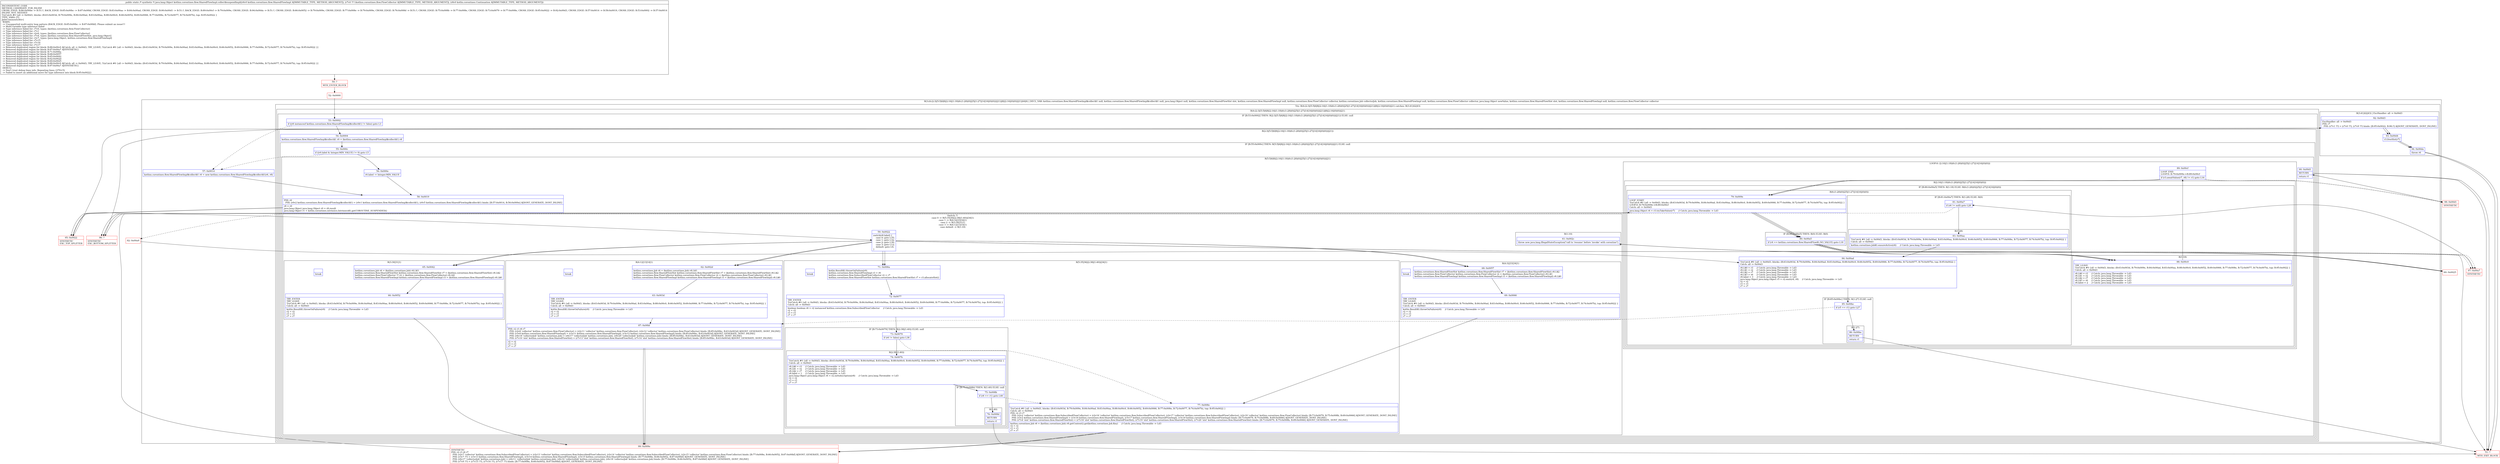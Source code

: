 digraph "CFG forkotlinx.coroutines.flow.SharedFlowImpl.collect$suspendImpl(Lkotlinx\/coroutines\/flow\/SharedFlowImpl;Lkotlinx\/coroutines\/flow\/FlowCollector;Lkotlin\/coroutines\/Continuation;)Ljava\/lang\/Object;" {
subgraph cluster_Region_1499073288 {
label = "R(3:(4:(2:3|(5:5|6|8|(2:16|(1:18)(6:(1:28)(0)|25|(1:27)|14|16|(0)(0)))|21))|8|(2:16|(0)(0))|21)|44|6) | DECL_VAR: kotlinx.coroutines.flow.SharedFlowImpl$collect$1 null, kotlinx.coroutines.flow.SharedFlowImpl$collect$1 null, java.lang.Object null, kotlinx.coroutines.flow.SharedFlowSlot slot, kotlinx.coroutines.flow.SharedFlowImpl null, kotlinx.coroutines.flow.FlowCollector collector, kotlinx.coroutines.Job collectorJob, kotlinx.coroutines.flow.SharedFlowImpl null, kotlinx.coroutines.flow.FlowCollector collector, java.lang.Object newValue, kotlinx.coroutines.flow.SharedFlowSlot slot, kotlinx.coroutines.flow.SharedFlowImpl null, kotlinx.coroutines.flow.FlowCollector collector\l";
node [shape=record,color=blue];
subgraph cluster_TryCatchRegion_766933917 {
label = "Try: R(4:(2:3|(5:5|6|8|(2:16|(1:18)(6:(1:28)(0)|25|(1:27)|14|16|(0)(0)))|21))|8|(2:16|(0)(0))|21) catches: R(3:41|42|43)";
node [shape=record,color=blue];
subgraph cluster_Region_1324166259 {
label = "R(4:(2:3|(5:5|6|8|(2:16|(1:18)(6:(1:28)(0)|25|(1:27)|14|16|(0)(0)))|21))|8|(2:16|(0)(0))|21)";
node [shape=record,color=blue];
subgraph cluster_IfRegion_619232871 {
label = "IF [B:53:0x0002] THEN: R(2:3|(5:5|6|8|(2:16|(1:18)(6:(1:28)(0)|25|(1:27)|14|16|(0)(0)))|21)) ELSE: null";
node [shape=record,color=blue];
Node_53 [shape=record,label="{53\:\ 0x0002|if ((r8 instanceof kotlinx.coroutines.flow.SharedFlowImpl$collect$1) != false) goto L3\l}"];
subgraph cluster_Region_177252575 {
label = "R(2:3|(5:5|6|8|(2:16|(1:18)(6:(1:28)(0)|25|(1:27)|14|16|(0)(0)))|21))";
node [shape=record,color=blue];
Node_54 [shape=record,label="{54\:\ 0x0004|kotlinx.coroutines.flow.SharedFlowImpl$collect$1 r0 = (kotlinx.coroutines.flow.SharedFlowImpl$collect$1) r8\l}"];
subgraph cluster_IfRegion_702301277 {
label = "IF [B:55:0x000c] THEN: R(5:5|6|8|(2:16|(1:18)(6:(1:28)(0)|25|(1:27)|14|16|(0)(0)))|21) ELSE: null";
node [shape=record,color=blue];
Node_55 [shape=record,label="{55\:\ 0x000c|if ((r0.label & Integer.MIN_VALUE) != 0) goto L5\l}"];
subgraph cluster_Region_1806704656 {
label = "R(5:5|6|8|(2:16|(1:18)(6:(1:28)(0)|25|(1:27)|14|16|(0)(0)))|21)";
node [shape=record,color=blue];
Node_56 [shape=record,label="{56\:\ 0x000e|r0.label \-= Integer.MIN_VALUE\l}"];
Node_58 [shape=record,label="{58\:\ 0x0019|PHI: r0 \l  PHI: (r0v2 kotlinx.coroutines.flow.SharedFlowImpl$collect$1) = (r0v1 kotlinx.coroutines.flow.SharedFlowImpl$collect$1), (r0v5 kotlinx.coroutines.flow.SharedFlowImpl$collect$1) binds: [B:57:0x0014, B:56:0x000e] A[DONT_GENERATE, DONT_INLINE]\l|r8 = r0\ljava.lang.Object java.lang.Object r0 = r8.result\ljava.lang.Object r1 = kotlin.coroutines.intrinsics.IntrinsicsKt.getCOROUTINE_SUSPENDED()\l}"];
subgraph cluster_SwitchRegion_1964046130 {
label = "Switch: 5
 case 0 -> R(5:35|36|(2:38|(1:40))|34|1)
 case 1 -> R(4:32|33|34|1)
 case 2 -> R(3:30|31|1)
 case 3 -> R(4:12|13|14|1)
 case default -> R(1:10)";
node [shape=record,color=blue];
Node_59 [shape=record,label="{59\:\ 0x0022|switch(r8.label) \{\l    case 0: goto L35;\l    case 1: goto L32;\l    case 2: goto L30;\l    case 3: goto L12;\l    default: goto L9;\l\}\l}"];
subgraph cluster_Region_1933715919 {
label = "R(5:35|36|(2:38|(1:40))|34|1)";
node [shape=record,color=blue];
Node_71 [shape=record,label="{71\:\ 0x006a|kotlin.ResultKt.throwOnFailure(r0)\lkotlinx.coroutines.flow.SharedFlowImpl r3 = r6\lkotlinx.coroutines.flow.SubscribedFlowCollector r2 = r7\lkotlinx.coroutines.flow.SharedFlowSlot kotlinx.coroutines.flow.SharedFlowSlot r7 = r3.allocateSlot()\l}"];
Node_72 [shape=record,label="{72\:\ 0x0077|TRY_ENTER\lTryCatch #0 \{all \-\> 0x00d3, blocks: (B:63:0x003d, B:79:0x009e, B:84:0x00ad, B:83:0x00aa, B:88:0x00c0, B:66:0x0052, B:69:0x0066, B:77:0x008e, B:72:0x0077, B:74:0x007b), top: B:95:0x0022 \}\lCatch: all \-\> 0x00d3\l|boolean boolean r6 = r2 instanceof kotlinx.coroutines.flow.SubscribedFlowCollector     \/\/ Catch: java.lang.Throwable \-\> Ld3\lr2 = r2\lr3 = r3\lr7 = r7\l}"];
subgraph cluster_IfRegion_536256074 {
label = "IF [B:73:0x0079] THEN: R(2:38|(1:40)) ELSE: null";
node [shape=record,color=blue];
Node_73 [shape=record,label="{73\:\ 0x0079|if (r6 != false) goto L38\l}"];
subgraph cluster_Region_2090574035 {
label = "R(2:38|(1:40))";
node [shape=record,color=blue];
Node_74 [shape=record,label="{74\:\ 0x007b|TryCatch #0 \{all \-\> 0x00d3, blocks: (B:63:0x003d, B:79:0x009e, B:84:0x00ad, B:83:0x00aa, B:88:0x00c0, B:66:0x0052, B:69:0x0066, B:77:0x008e, B:72:0x0077, B:74:0x007b), top: B:95:0x0022 \}\lCatch: all \-\> 0x00d3\l|r8.L$0 = r3     \/\/ Catch: java.lang.Throwable \-\> Ld3\lr8.L$1 = r2     \/\/ Catch: java.lang.Throwable \-\> Ld3\lr8.L$2 = r7     \/\/ Catch: java.lang.Throwable \-\> Ld3\lr8.label = 1     \/\/ Catch: java.lang.Throwable \-\> Ld3\ljava.lang.Object java.lang.Object r6 = r2.onSubscription(r8)     \/\/ Catch: java.lang.Throwable \-\> Ld3\lr2 = r2\lr3 = r3\lr7 = r7\l}"];
subgraph cluster_IfRegion_769665142 {
label = "IF [B:75:0x008b] THEN: R(1:40) ELSE: null";
node [shape=record,color=blue];
Node_75 [shape=record,label="{75\:\ 0x008b|if (r6 == r1) goto L40\l}"];
subgraph cluster_Region_1132615957 {
label = "R(1:40)";
node [shape=record,color=blue];
Node_76 [shape=record,label="{76\:\ 0x008d|RETURN\l|return r1\l}"];
}
}
}
}
Node_77 [shape=record,label="{77\:\ 0x008e|TryCatch #0 \{all \-\> 0x00d3, blocks: (B:63:0x003d, B:79:0x009e, B:84:0x00ad, B:83:0x00aa, B:88:0x00c0, B:66:0x0052, B:69:0x0066, B:77:0x008e, B:72:0x0077, B:74:0x007b), top: B:95:0x0022 \}\lCatch: all \-\> 0x00d3\lPHI: r2 r3 r7 \l  PHI: (r2v2 'collector' kotlinx.coroutines.flow.SubscribedFlowCollector) = (r2v16 'collector' kotlinx.coroutines.flow.SubscribedFlowCollector), (r2v17 'collector' kotlinx.coroutines.flow.SubscribedFlowCollector), (r2v18 'collector' kotlinx.coroutines.flow.FlowCollector) binds: [B:73:0x0079, B:75:0x008b, B:69:0x0066] A[DONT_GENERATE, DONT_INLINE]\l  PHI: (r3v2 kotlinx.coroutines.flow.SharedFlowImpl) = (r3v16 kotlinx.coroutines.flow.SharedFlowImpl), (r3v17 kotlinx.coroutines.flow.SharedFlowImpl), (r3v18 kotlinx.coroutines.flow.SharedFlowImpl) binds: [B:73:0x0079, B:75:0x008b, B:69:0x0066] A[DONT_GENERATE, DONT_INLINE]\l  PHI: (r7v4 'slot' kotlinx.coroutines.flow.SharedFlowSlot) = (r7v18 'slot' kotlinx.coroutines.flow.SharedFlowSlot), (r7v19 'slot' kotlinx.coroutines.flow.SharedFlowSlot), (r7v20 'slot' kotlinx.coroutines.flow.SharedFlowSlot) binds: [B:73:0x0079, B:75:0x008b, B:69:0x0066] A[DONT_GENERATE, DONT_INLINE]\l|kotlinx.coroutines.Job r6 = (kotlinx.coroutines.Job) r8.getContext().get(kotlinx.coroutines.Job.Key)     \/\/ Catch: java.lang.Throwable \-\> Ld3\lr2 = r2\lr3 = r3\lr7 = r7\l}"];
Node_InsnContainer_879335113 [shape=record,label="{|break\l}"];
}
subgraph cluster_Region_421017367 {
label = "R(4:32|33|34|1)";
node [shape=record,color=blue];
Node_68 [shape=record,label="{68\:\ 0x0057|kotlinx.coroutines.flow.SharedFlowSlot kotlinx.coroutines.flow.SharedFlowSlot r7 = (kotlinx.coroutines.flow.SharedFlowSlot) r8.L$2\lkotlinx.coroutines.flow.FlowCollector kotlinx.coroutines.flow.FlowCollector r2 = (kotlinx.coroutines.flow.FlowCollector) r8.L$1\lkotlinx.coroutines.flow.SharedFlowImpl kotlinx.coroutines.flow.SharedFlowImpl r3 = (kotlinx.coroutines.flow.SharedFlowImpl) r8.L$0\l}"];
Node_69 [shape=record,label="{69\:\ 0x0066|TRY_ENTER\lTRY_LEAVE\lTryCatch #0 \{all \-\> 0x00d3, blocks: (B:63:0x003d, B:79:0x009e, B:84:0x00ad, B:83:0x00aa, B:88:0x00c0, B:66:0x0052, B:69:0x0066, B:77:0x008e, B:72:0x0077, B:74:0x007b), top: B:95:0x0022 \}\lCatch: all \-\> 0x00d3\l|kotlin.ResultKt.throwOnFailure(r0)     \/\/ Catch: java.lang.Throwable \-\> Ld3\lr2 = r2\lr3 = r3\lr7 = r7\l}"];
Node_77 [shape=record,label="{77\:\ 0x008e|TryCatch #0 \{all \-\> 0x00d3, blocks: (B:63:0x003d, B:79:0x009e, B:84:0x00ad, B:83:0x00aa, B:88:0x00c0, B:66:0x0052, B:69:0x0066, B:77:0x008e, B:72:0x0077, B:74:0x007b), top: B:95:0x0022 \}\lCatch: all \-\> 0x00d3\lPHI: r2 r3 r7 \l  PHI: (r2v2 'collector' kotlinx.coroutines.flow.SubscribedFlowCollector) = (r2v16 'collector' kotlinx.coroutines.flow.SubscribedFlowCollector), (r2v17 'collector' kotlinx.coroutines.flow.SubscribedFlowCollector), (r2v18 'collector' kotlinx.coroutines.flow.FlowCollector) binds: [B:73:0x0079, B:75:0x008b, B:69:0x0066] A[DONT_GENERATE, DONT_INLINE]\l  PHI: (r3v2 kotlinx.coroutines.flow.SharedFlowImpl) = (r3v16 kotlinx.coroutines.flow.SharedFlowImpl), (r3v17 kotlinx.coroutines.flow.SharedFlowImpl), (r3v18 kotlinx.coroutines.flow.SharedFlowImpl) binds: [B:73:0x0079, B:75:0x008b, B:69:0x0066] A[DONT_GENERATE, DONT_INLINE]\l  PHI: (r7v4 'slot' kotlinx.coroutines.flow.SharedFlowSlot) = (r7v18 'slot' kotlinx.coroutines.flow.SharedFlowSlot), (r7v19 'slot' kotlinx.coroutines.flow.SharedFlowSlot), (r7v20 'slot' kotlinx.coroutines.flow.SharedFlowSlot) binds: [B:73:0x0079, B:75:0x008b, B:69:0x0066] A[DONT_GENERATE, DONT_INLINE]\l|kotlinx.coroutines.Job r6 = (kotlinx.coroutines.Job) r8.getContext().get(kotlinx.coroutines.Job.Key)     \/\/ Catch: java.lang.Throwable \-\> Ld3\lr2 = r2\lr3 = r3\lr7 = r7\l}"];
Node_InsnContainer_714959178 [shape=record,label="{|break\l}"];
}
subgraph cluster_Region_1808001633 {
label = "R(3:30|31|1)";
node [shape=record,color=blue];
Node_65 [shape=record,label="{65\:\ 0x0042|kotlinx.coroutines.Job r6 = (kotlinx.coroutines.Job) r8.L$3\lkotlinx.coroutines.flow.SharedFlowSlot kotlinx.coroutines.flow.SharedFlowSlot r7 = (kotlinx.coroutines.flow.SharedFlowSlot) r8.L$2\lkotlinx.coroutines.flow.FlowCollector ?? r2 = (kotlinx.coroutines.flow.FlowCollector) r8.L$1\lkotlinx.coroutines.flow.SharedFlowImpl kotlinx.coroutines.flow.SharedFlowImpl r3 = (kotlinx.coroutines.flow.SharedFlowImpl) r8.L$0\l}"];
Node_66 [shape=record,label="{66\:\ 0x0052|TRY_ENTER\lTRY_LEAVE\lTryCatch #0 \{all \-\> 0x00d3, blocks: (B:63:0x003d, B:79:0x009e, B:84:0x00ad, B:83:0x00aa, B:88:0x00c0, B:66:0x0052, B:69:0x0066, B:77:0x008e, B:72:0x0077, B:74:0x007b), top: B:95:0x0022 \}\lCatch: all \-\> 0x00d3\l|kotlin.ResultKt.throwOnFailure(r0)     \/\/ Catch: java.lang.Throwable \-\> Ld3\lr2 = r2\lr3 = r3\lr7 = r7\l}"];
Node_InsnContainer_1265099256 [shape=record,label="{|break\l}"];
}
subgraph cluster_Region_1258246898 {
label = "R(4:12|13|14|1)";
node [shape=record,color=blue];
Node_62 [shape=record,label="{62\:\ 0x002d|kotlinx.coroutines.Job r6 = (kotlinx.coroutines.Job) r8.L$3\lkotlinx.coroutines.flow.SharedFlowSlot kotlinx.coroutines.flow.SharedFlowSlot r7 = (kotlinx.coroutines.flow.SharedFlowSlot) r8.L$2\lkotlinx.coroutines.flow.FlowCollector kotlinx.coroutines.flow.FlowCollector r2 = (kotlinx.coroutines.flow.FlowCollector) r8.L$1\lkotlinx.coroutines.flow.SharedFlowImpl kotlinx.coroutines.flow.SharedFlowImpl r3 = (kotlinx.coroutines.flow.SharedFlowImpl) r8.L$0\l}"];
Node_63 [shape=record,label="{63\:\ 0x003d|TRY_ENTER\lTRY_LEAVE\lTryCatch #0 \{all \-\> 0x00d3, blocks: (B:63:0x003d, B:79:0x009e, B:84:0x00ad, B:83:0x00aa, B:88:0x00c0, B:66:0x0052, B:69:0x0066, B:77:0x008e, B:72:0x0077, B:74:0x007b), top: B:95:0x0022 \}\lCatch: all \-\> 0x00d3\l|kotlin.ResultKt.throwOnFailure(r0)     \/\/ Catch: java.lang.Throwable \-\> Ld3\lr2 = r2\lr3 = r3\lr7 = r7\l}"];
Node_87 [shape=record,label="{87\:\ 0x00bf|PHI: r2 r3 r6 r7 \l  PHI: (r2v8 'collector' kotlinx.coroutines.flow.FlowCollector) = (r2v11 'collector' kotlinx.coroutines.flow.FlowCollector), (r2v12 'collector' kotlinx.coroutines.flow.FlowCollector) binds: [B:85:0x00bc, B:63:0x003d] A[DONT_GENERATE, DONT_INLINE]\l  PHI: (r3v8 kotlinx.coroutines.flow.SharedFlowImpl) = (r3v11 kotlinx.coroutines.flow.SharedFlowImpl), (r3v12 kotlinx.coroutines.flow.SharedFlowImpl) binds: [B:85:0x00bc, B:63:0x003d] A[DONT_GENERATE, DONT_INLINE]\l  PHI: (r6v18 'collectorJob' kotlinx.coroutines.Job) = (r6v17 'collectorJob' kotlinx.coroutines.Job), (r6v20 'collectorJob' kotlinx.coroutines.Job) binds: [B:85:0x00bc, B:63:0x003d] A[DONT_GENERATE, DONT_INLINE]\l  PHI: (r7v10 'slot' kotlinx.coroutines.flow.SharedFlowSlot) = (r7v13 'slot' kotlinx.coroutines.flow.SharedFlowSlot), (r7v14 'slot' kotlinx.coroutines.flow.SharedFlowSlot) binds: [B:85:0x00bc, B:63:0x003d] A[DONT_GENERATE, DONT_INLINE]\l|r2 = r2\lr3 = r3\lr7 = r7\l}"];
Node_InsnContainer_5421669 [shape=record,label="{|break\l}"];
}
subgraph cluster_Region_2029366136 {
label = "R(1:10)";
node [shape=record,color=blue];
Node_61 [shape=record,label="{61\:\ 0x002c|throw new java.lang.IllegalStateException(\"call to 'resume' before 'invoke' with coroutine\")\l}"];
}
}
subgraph cluster_LoopRegion_680592947 {
label = "LOOP:0: (2:16|(1:18)(6:(1:28)(0)|25|(1:27)|14|16|(0)(0)))";
node [shape=record,color=blue];
Node_89 [shape=record,label="{89\:\ 0x00cf|LOOP_END\lLOOP:0: B:79:0x009e\-\>B:89:0x00cf\l|if (r3.awaitValue(r7, r8) != r1) goto L16\l}"];
subgraph cluster_Region_120034895 {
label = "R(2:16|(1:18)(6:(1:28)(0)|25|(1:27)|14|16|(0)(0)))";
node [shape=record,color=blue];
Node_79 [shape=record,label="{79\:\ 0x009e|LOOP_START\lTryCatch #0 \{all \-\> 0x00d3, blocks: (B:63:0x003d, B:79:0x009e, B:84:0x00ad, B:83:0x00aa, B:88:0x00c0, B:66:0x0052, B:69:0x0066, B:77:0x008e, B:72:0x0077, B:74:0x007b), top: B:95:0x0022 \}\lLOOP:0: B:79:0x009e\-\>B:89:0x00cf\lCatch: all \-\> 0x00d3\l|java.lang.Object r4 = r3.tryTakeValue(r7)     \/\/ Catch: java.lang.Throwable \-\> Ld3\l}"];
subgraph cluster_IfRegion_1388317955 {
label = "IF [B:80:0x00a5] THEN: R(1:18) ELSE: R(6:(1:28)(0)|25|(1:27)|14|16|(0)(0))";
node [shape=record,color=blue];
Node_80 [shape=record,label="{80\:\ 0x00a5|if (r4 == kotlinx.coroutines.flow.SharedFlowKt.NO_VALUE) goto L18\l}"];
subgraph cluster_Region_1885940921 {
label = "R(1:18)";
node [shape=record,color=blue];
Node_88 [shape=record,label="{88\:\ 0x00c0|TRY_LEAVE\lTryCatch #0 \{all \-\> 0x00d3, blocks: (B:63:0x003d, B:79:0x009e, B:84:0x00ad, B:83:0x00aa, B:88:0x00c0, B:66:0x0052, B:69:0x0066, B:77:0x008e, B:72:0x0077, B:74:0x007b), top: B:95:0x0022 \}\lCatch: all \-\> 0x00d3\l|r8.L$0 = r3     \/\/ Catch: java.lang.Throwable \-\> Ld3\lr8.L$1 = r2     \/\/ Catch: java.lang.Throwable \-\> Ld3\lr8.L$2 = r7     \/\/ Catch: java.lang.Throwable \-\> Ld3\lr8.L$3 = r6     \/\/ Catch: java.lang.Throwable \-\> Ld3\lr8.label = 2     \/\/ Catch: java.lang.Throwable \-\> Ld3\l}"];
}
subgraph cluster_Region_67981367 {
label = "R(6:(1:28)(0)|25|(1:27)|14|16|(0)(0))";
node [shape=record,color=blue];
subgraph cluster_IfRegion_962812437 {
label = "IF [B:81:0x00a7] THEN: R(1:28) ELSE: R(0)";
node [shape=record,color=blue];
Node_81 [shape=record,label="{81\:\ 0x00a7|if (r6 != null) goto L28\l}"];
subgraph cluster_Region_1300169952 {
label = "R(1:28)";
node [shape=record,color=blue];
Node_83 [shape=record,label="{83\:\ 0x00aa|TryCatch #0 \{all \-\> 0x00d3, blocks: (B:63:0x003d, B:79:0x009e, B:84:0x00ad, B:83:0x00aa, B:88:0x00c0, B:66:0x0052, B:69:0x0066, B:77:0x008e, B:72:0x0077, B:74:0x007b), top: B:95:0x0022 \}\lCatch: all \-\> 0x00d3\l|kotlinx.coroutines.JobKt.ensureActive(r6)     \/\/ Catch: java.lang.Throwable \-\> Ld3\l}"];
}
subgraph cluster_Region_1491799736 {
label = "R(0)";
node [shape=record,color=blue];
}
}
Node_84 [shape=record,label="{84\:\ 0x00ad|TryCatch #0 \{all \-\> 0x00d3, blocks: (B:63:0x003d, B:79:0x009e, B:84:0x00ad, B:83:0x00aa, B:88:0x00c0, B:66:0x0052, B:69:0x0066, B:77:0x008e, B:72:0x0077, B:74:0x007b), top: B:95:0x0022 \}\lCatch: all \-\> 0x00d3\l|r8.L$0 = r3     \/\/ Catch: java.lang.Throwable \-\> Ld3\lr8.L$1 = r2     \/\/ Catch: java.lang.Throwable \-\> Ld3\lr8.L$2 = r7     \/\/ Catch: java.lang.Throwable \-\> Ld3\lr8.L$3 = r6     \/\/ Catch: java.lang.Throwable \-\> Ld3\lr8.label = 3     \/\/ Catch: java.lang.Throwable \-\> Ld3\ljava.lang.Object java.lang.Object r5 = r2.emit(r4, r8)     \/\/ Catch: java.lang.Throwable \-\> Ld3\lr2 = r2\lr3 = r3\lr7 = r7\l}"];
subgraph cluster_IfRegion_1486359097 {
label = "IF [B:85:0x00bc] THEN: R(1:27) ELSE: null";
node [shape=record,color=blue];
Node_85 [shape=record,label="{85\:\ 0x00bc|if (r5 == r1) goto L27\l}"];
subgraph cluster_Region_1658981313 {
label = "R(1:27)";
node [shape=record,color=blue];
Node_86 [shape=record,label="{86\:\ 0x00be|RETURN\l|return r1\l}"];
}
}
Node_87 [shape=record,label="{87\:\ 0x00bf|PHI: r2 r3 r6 r7 \l  PHI: (r2v8 'collector' kotlinx.coroutines.flow.FlowCollector) = (r2v11 'collector' kotlinx.coroutines.flow.FlowCollector), (r2v12 'collector' kotlinx.coroutines.flow.FlowCollector) binds: [B:85:0x00bc, B:63:0x003d] A[DONT_GENERATE, DONT_INLINE]\l  PHI: (r3v8 kotlinx.coroutines.flow.SharedFlowImpl) = (r3v11 kotlinx.coroutines.flow.SharedFlowImpl), (r3v12 kotlinx.coroutines.flow.SharedFlowImpl) binds: [B:85:0x00bc, B:63:0x003d] A[DONT_GENERATE, DONT_INLINE]\l  PHI: (r6v18 'collectorJob' kotlinx.coroutines.Job) = (r6v17 'collectorJob' kotlinx.coroutines.Job), (r6v20 'collectorJob' kotlinx.coroutines.Job) binds: [B:85:0x00bc, B:63:0x003d] A[DONT_GENERATE, DONT_INLINE]\l  PHI: (r7v10 'slot' kotlinx.coroutines.flow.SharedFlowSlot) = (r7v13 'slot' kotlinx.coroutines.flow.SharedFlowSlot), (r7v14 'slot' kotlinx.coroutines.flow.SharedFlowSlot) binds: [B:85:0x00bc, B:63:0x003d] A[DONT_GENERATE, DONT_INLINE]\l|r2 = r2\lr3 = r3\lr7 = r7\l}"];
Node_79 [shape=record,label="{79\:\ 0x009e|LOOP_START\lTryCatch #0 \{all \-\> 0x00d3, blocks: (B:63:0x003d, B:79:0x009e, B:84:0x00ad, B:83:0x00aa, B:88:0x00c0, B:66:0x0052, B:69:0x0066, B:77:0x008e, B:72:0x0077, B:74:0x007b), top: B:95:0x0022 \}\lLOOP:0: B:79:0x009e\-\>B:89:0x00cf\lCatch: all \-\> 0x00d3\l|java.lang.Object r4 = r3.tryTakeValue(r7)     \/\/ Catch: java.lang.Throwable \-\> Ld3\l}"];
subgraph cluster_IfRegion_2037374431 {
label = "IF [B:80:0x00a5] THEN: R(0) ELSE: R(0)";
node [shape=record,color=blue];
Node_80 [shape=record,label="{80\:\ 0x00a5|if (r4 == kotlinx.coroutines.flow.SharedFlowKt.NO_VALUE) goto L18\l}"];
subgraph cluster_Region_219205814 {
label = "R(0)";
node [shape=record,color=blue];
}
subgraph cluster_Region_771784947 {
label = "R(0)";
node [shape=record,color=blue];
}
}
}
}
}
}
Node_90 [shape=record,label="{90\:\ 0x00d1|RETURN\l|return r1\l}"];
}
}
}
}
subgraph cluster_SwitchRegion_886434438 {
label = "Switch: 0";
node [shape=record,color=blue];
Node_59 [shape=record,label="{59\:\ 0x0022|switch(r8.label) \{\l    case 0: goto L35;\l    case 1: goto L32;\l    case 2: goto L30;\l    case 3: goto L12;\l    default: goto L9;\l\}\l}"];
}
subgraph cluster_LoopRegion_349557425 {
label = "LOOP:0: (2:16|(0)(0))";
node [shape=record,color=blue];
Node_89 [shape=record,label="{89\:\ 0x00cf|LOOP_END\lLOOP:0: B:79:0x009e\-\>B:89:0x00cf\l|if (r3.awaitValue(r7, r8) != r1) goto L16\l}"];
subgraph cluster_Region_1969826153 {
label = "R(2:16|(0)(0))";
node [shape=record,color=blue];
Node_79 [shape=record,label="{79\:\ 0x009e|LOOP_START\lTryCatch #0 \{all \-\> 0x00d3, blocks: (B:63:0x003d, B:79:0x009e, B:84:0x00ad, B:83:0x00aa, B:88:0x00c0, B:66:0x0052, B:69:0x0066, B:77:0x008e, B:72:0x0077, B:74:0x007b), top: B:95:0x0022 \}\lLOOP:0: B:79:0x009e\-\>B:89:0x00cf\lCatch: all \-\> 0x00d3\l|java.lang.Object r4 = r3.tryTakeValue(r7)     \/\/ Catch: java.lang.Throwable \-\> Ld3\l}"];
subgraph cluster_IfRegion_1119988051 {
label = "IF [B:80:0x00a5] THEN: R(0) ELSE: R(0)";
node [shape=record,color=blue];
Node_80 [shape=record,label="{80\:\ 0x00a5|if (r4 == kotlinx.coroutines.flow.SharedFlowKt.NO_VALUE) goto L18\l}"];
subgraph cluster_Region_460184023 {
label = "R(0)";
node [shape=record,color=blue];
}
subgraph cluster_Region_460557004 {
label = "R(0)";
node [shape=record,color=blue];
}
}
}
}
Node_90 [shape=record,label="{90\:\ 0x00d1|RETURN\l|return r1\l}"];
}
subgraph cluster_Region_283995252 {
label = "R(3:41|42|43) | ExcHandler: all \-\> 0x00d3\l";
node [shape=record,color=blue];
Node_92 [shape=record,label="{92\:\ 0x00d3|ExcHandler: all \-\> 0x00d3\lPHI: r7 \l  PHI: (r7v1 ??) = (r7v0 ??), (r7v9 ??) binds: [B:95:0x0022, B:96:?] A[DONT_GENERATE, DONT_INLINE]\l}"];
Node_93 [shape=record,label="{93\:\ 0x00d4|r3.freeSlot(r7)\l}"];
Node_94 [shape=record,label="{94\:\ 0x00da|throw r6\l}"];
}
}
Node_57 [shape=record,label="{57\:\ 0x0014|kotlinx.coroutines.flow.SharedFlowImpl$collect$1 r0 = new kotlinx.coroutines.flow.SharedFlowImpl$collect$1(r6, r8)\l}"];
Node_58 [shape=record,label="{58\:\ 0x0019|PHI: r0 \l  PHI: (r0v2 kotlinx.coroutines.flow.SharedFlowImpl$collect$1) = (r0v1 kotlinx.coroutines.flow.SharedFlowImpl$collect$1), (r0v5 kotlinx.coroutines.flow.SharedFlowImpl$collect$1) binds: [B:57:0x0014, B:56:0x000e] A[DONT_GENERATE, DONT_INLINE]\l|r8 = r0\ljava.lang.Object java.lang.Object r0 = r8.result\ljava.lang.Object r1 = kotlin.coroutines.intrinsics.IntrinsicsKt.getCOROUTINE_SUSPENDED()\l}"];
}
subgraph cluster_Region_283995252 {
label = "R(3:41|42|43) | ExcHandler: all \-\> 0x00d3\l";
node [shape=record,color=blue];
Node_92 [shape=record,label="{92\:\ 0x00d3|ExcHandler: all \-\> 0x00d3\lPHI: r7 \l  PHI: (r7v1 ??) = (r7v0 ??), (r7v9 ??) binds: [B:95:0x0022, B:96:?] A[DONT_GENERATE, DONT_INLINE]\l}"];
Node_93 [shape=record,label="{93\:\ 0x00d4|r3.freeSlot(r7)\l}"];
Node_94 [shape=record,label="{94\:\ 0x00da|throw r6\l}"];
}
Node_50 [shape=record,color=red,label="{50\:\ ?|MTH_ENTER_BLOCK\l}"];
Node_52 [shape=record,color=red,label="{52\:\ 0x0000}"];
Node_95 [shape=record,color=red,label="{95\:\ 0x0022|SYNTHETIC\lEXC_TOP_SPLITTER\l}"];
Node_60 [shape=record,color=red,label="{60\:\ 0x0025}"];
Node_51 [shape=record,color=red,label="{51\:\ ?|MTH_EXIT_BLOCK\l}"];
Node_99 [shape=record,color=red,label="{99\:\ 0x009e|SYNTHETIC\lPHI: r2 r3 r6 r7 \l  PHI: (r2v7 'collector' kotlinx.coroutines.flow.SubscribedFlowCollector) = (r2v13 'collector' kotlinx.coroutines.flow.SubscribedFlowCollector), (r2v14 'collector' kotlinx.coroutines.flow.SubscribedFlowCollector), (r2v15 'collector' kotlinx.coroutines.flow.FlowCollector) binds: [B:77:0x008e, B:66:0x0052, B:87:0x00bf] A[DONT_GENERATE, DONT_INLINE]\l  PHI: (r3v7 ??) = (r3v13 kotlinx.coroutines.flow.SharedFlowImpl), (r3v14 kotlinx.coroutines.flow.SharedFlowImpl), (r3v15 kotlinx.coroutines.flow.SharedFlowImpl) binds: [B:77:0x008e, B:66:0x0052, B:87:0x00bf] A[DONT_GENERATE, DONT_INLINE]\l  PHI: (r6v17 'collectorJob' kotlinx.coroutines.Job) = (r6v11 'collectorJob' kotlinx.coroutines.Job), (r6v16 'collectorJob' kotlinx.coroutines.Job), (r6v18 'collectorJob' kotlinx.coroutines.Job) binds: [B:77:0x008e, B:66:0x0052, B:87:0x00bf] A[DONT_GENERATE, DONT_INLINE]\l  PHI: (r7v9 ??) = (r7v15 ??), (r7v16 ??), (r7v17 ??) binds: [B:77:0x008e, B:66:0x0052, B:87:0x00bf] A[DONT_GENERATE, DONT_INLINE]\l}"];
Node_98 [shape=record,color=red,label="{98\:\ 0x00d1|SYNTHETIC\l}"];
Node_97 [shape=record,color=red,label="{97\:\ 0x00a7|SYNTHETIC\l}"];
Node_82 [shape=record,color=red,label="{82\:\ 0x00a9}"];
Node_96 [shape=record,color=red,label="{96\:\ ?|SYNTHETIC\lEXC_BOTTOM_SPLITTER\l}"];
MethodNode[shape=record,label="{public static \/* synthetic *\/ java.lang.Object kotlinx.coroutines.flow.SharedFlowImpl.collect$suspendImpl((r6v0 kotlinx.coroutines.flow.SharedFlowImpl A[IMMUTABLE_TYPE, METHOD_ARGUMENT]), (r7v0 ?? I:kotlinx.coroutines.flow.FlowCollector A[IMMUTABLE_TYPE, METHOD_ARGUMENT]), (r8v0 kotlin.coroutines.Continuation A[IMMUTABLE_TYPE, METHOD_ARGUMENT]))  | INCONSISTENT_CODE\lMETHOD_CANDIDATE_FOR_INLINE\lCROSS_EDGE: B:86:0x00be \-\> B:51:?, BACK_EDGE: B:85:0x00bc \-\> B:87:0x00bf, CROSS_EDGE: B:83:0x00aa \-\> B:84:0x00ad, CROSS_EDGE: B:90:0x00d1 \-\> B:51:?, BACK_EDGE: B:89:0x00cf \-\> B:79:0x009e, CROSS_EDGE: B:94:0x00da \-\> B:51:?, CROSS_EDGE: B:66:0x0052 \-\> B:79:0x009e, CROSS_EDGE: B:77:0x008e \-\> B:79:0x009e, CROSS_EDGE: B:76:0x008d \-\> B:51:?, CROSS_EDGE: B:75:0x008b \-\> B:77:0x008e, CROSS_EDGE: B:73:0x0079 \-\> B:77:0x008e, CROSS_EDGE: B:95:0x0022 \-\> B:92:0x00d3, CROSS_EDGE: B:57:0x0014 \-\> B:58:0x0019, CROSS_EDGE: B:53:0x0002 \-\> B:57:0x0014\lINLINE_NOT_NEEDED\lTryCatch #0 \{all \-\> 0x00d3, blocks: (B:63:0x003d, B:79:0x009e, B:84:0x00ad, B:83:0x00aa, B:88:0x00c0, B:66:0x0052, B:69:0x0066, B:77:0x008e, B:72:0x0077, B:74:0x007b), top: B:95:0x0022 \}\lTYPE_VARS: [T]\lJadxCommentsAttr\{\l WARN: \l \-\> Unsupported multi\-entry loop pattern (BACK_EDGE: B:85:0x00bc \-\> B:87:0x00bf). Please submit an issue!!!\l \-\> Multi\-variable type inference failed\l \-\> Type inference failed for: r7v0, types: [kotlinx.coroutines.flow.FlowCollector]\l \-\> Type inference failed for: r7v1\l \-\> Type inference failed for: r2v6, types: [kotlinx.coroutines.flow.FlowCollector]\l \-\> Type inference failed for: r7v9, types: [kotlinx.coroutines.flow.SharedFlowSlot, java.lang.Object]\l \-\> Type inference failed for: r3v7, types: [java.lang.Object, kotlinx.coroutines.flow.SharedFlowImpl]\l \-\> Type inference failed for: r7v15\l \-\> Type inference failed for: r7v16\l \-\> Type inference failed for: r7v17\l \-\> Removed duplicated region for block: B:88:0x00c0 A[Catch: all \-\> 0x00d3, TRY_LEAVE, TryCatch #0 \{all \-\> 0x00d3, blocks: (B:63:0x003d, B:79:0x009e, B:84:0x00ad, B:83:0x00aa, B:88:0x00c0, B:66:0x0052, B:69:0x0066, B:77:0x008e, B:72:0x0077, B:74:0x007b), top: B:95:0x0022 \}]\l \-\> Removed duplicated region for block: B:97:0x00a7 A[SYNTHETIC]\l \-\> Removed duplicated region for block: B:71:0x006a \l \-\> Removed duplicated region for block: B:68:0x0057 \l \-\> Removed duplicated region for block: B:65:0x0042 \l \-\> Removed duplicated region for block: B:62:0x002d \l \-\> Removed duplicated region for block: B:60:0x0025 \l \-\> Removed duplicated region for block: B:88:0x00c0 A[Catch: all \-\> 0x00d3, TRY_LEAVE, TryCatch #0 \{all \-\> 0x00d3, blocks: (B:63:0x003d, B:79:0x009e, B:84:0x00ad, B:83:0x00aa, B:88:0x00c0, B:66:0x0052, B:69:0x0066, B:77:0x008e, B:72:0x0077, B:74:0x007b), top: B:95:0x0022 \}]\l \-\> Removed duplicated region for block: B:97:0x00a7 A[SYNTHETIC]\l DEBUG: \l \-\> Don't trust debug lines info. Repeating lines: [370=5]\l \-\> Failed to insert an additional move for type inference into block B:95:0x0022\}\l}"];
MethodNode -> Node_50;Node_53 -> Node_54;
Node_53 -> Node_57[style=dashed];
Node_54 -> Node_55;
Node_55 -> Node_56;
Node_55 -> Node_57[style=dashed];
Node_56 -> Node_58;
Node_58 -> Node_95;
Node_59 -> Node_60;
Node_59 -> Node_62;
Node_59 -> Node_65;
Node_59 -> Node_68;
Node_59 -> Node_71;
Node_71 -> Node_72;
Node_72 -> Node_73;
Node_73 -> Node_74;
Node_73 -> Node_77[style=dashed];
Node_74 -> Node_75;
Node_75 -> Node_76;
Node_75 -> Node_77[style=dashed];
Node_76 -> Node_51;
Node_77 -> Node_99;
Node_68 -> Node_69;
Node_69 -> Node_77;
Node_77 -> Node_99;
Node_65 -> Node_66;
Node_66 -> Node_99;
Node_62 -> Node_63;
Node_63 -> Node_87;
Node_87 -> Node_99;
Node_61 -> Node_51;
Node_89 -> Node_79;
Node_89 -> Node_98[style=dashed];
Node_79 -> Node_80;
Node_79 -> Node_96;
Node_80 -> Node_88;
Node_80 -> Node_97[style=dashed];
Node_88 -> Node_89;
Node_81 -> Node_82[style=dashed];
Node_81 -> Node_83;
Node_83 -> Node_84;
Node_84 -> Node_85;
Node_85 -> Node_86;
Node_85 -> Node_87[style=dashed];
Node_86 -> Node_51;
Node_87 -> Node_99;
Node_79 -> Node_80;
Node_79 -> Node_96;
Node_80 -> Node_88;
Node_80 -> Node_97[style=dashed];
Node_90 -> Node_51;
Node_59 -> Node_60;
Node_59 -> Node_62;
Node_59 -> Node_65;
Node_59 -> Node_68;
Node_59 -> Node_71;
Node_89 -> Node_79;
Node_89 -> Node_98[style=dashed];
Node_79 -> Node_80;
Node_79 -> Node_96;
Node_80 -> Node_88;
Node_80 -> Node_97[style=dashed];
Node_90 -> Node_51;
Node_92 -> Node_93;
Node_93 -> Node_94;
Node_94 -> Node_51;
Node_57 -> Node_58;
Node_58 -> Node_95;
Node_92 -> Node_93;
Node_93 -> Node_94;
Node_94 -> Node_51;
Node_50 -> Node_52;
Node_52 -> Node_53;
Node_95 -> Node_59;
Node_95 -> Node_92;
Node_60 -> Node_61;
Node_99 -> Node_79;
Node_98 -> Node_90;
Node_97 -> Node_81;
Node_82 -> Node_84;
Node_96 -> Node_92;
}

